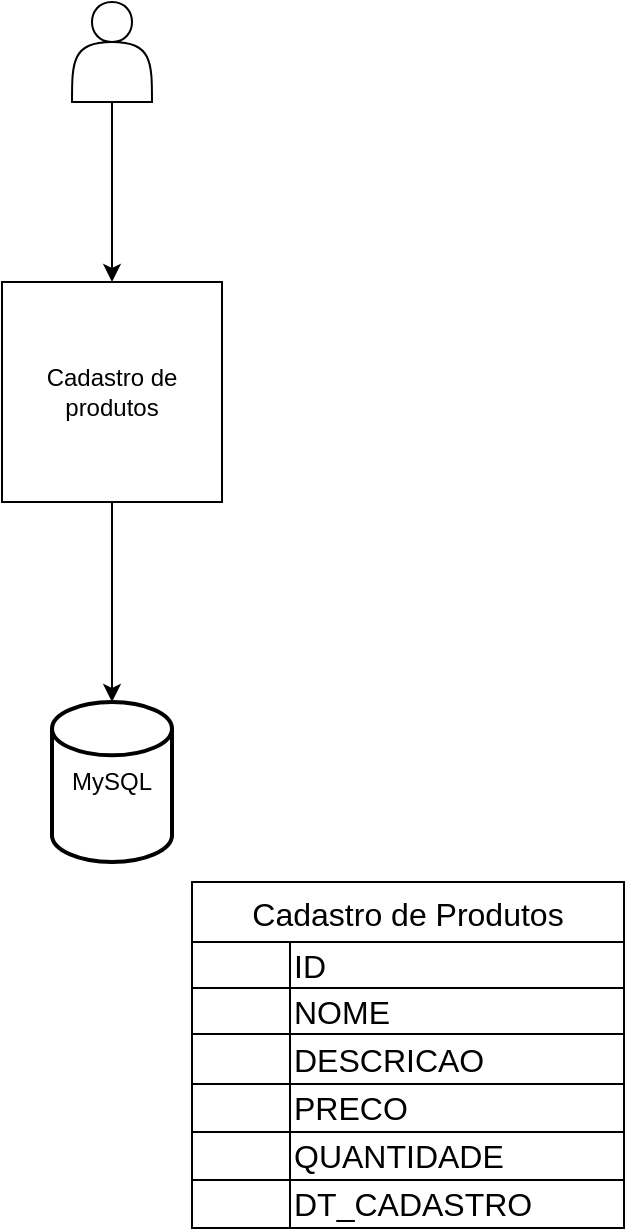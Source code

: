 <mxfile version="21.3.4" type="github">
  <diagram name="Página-1" id="FYMTjBYePlC2DOv42e8Q">
    <mxGraphModel dx="739" dy="708" grid="1" gridSize="10" guides="1" tooltips="1" connect="1" arrows="1" fold="1" page="1" pageScale="1" pageWidth="827" pageHeight="1169" math="0" shadow="0">
      <root>
        <mxCell id="0" />
        <mxCell id="1" parent="0" />
        <mxCell id="qu1HSt9WwSII7SMBcl9J-1" value="MySQL" style="strokeWidth=2;html=1;shape=mxgraph.flowchart.database;whiteSpace=wrap;" vertex="1" parent="1">
          <mxGeometry x="310" y="420" width="60" height="80" as="geometry" />
        </mxCell>
        <mxCell id="qu1HSt9WwSII7SMBcl9J-7" style="edgeStyle=orthogonalEdgeStyle;rounded=0;orthogonalLoop=1;jettySize=auto;html=1;entryX=0.5;entryY=0;entryDx=0;entryDy=0;entryPerimeter=0;" edge="1" parent="1" source="qu1HSt9WwSII7SMBcl9J-6" target="qu1HSt9WwSII7SMBcl9J-1">
          <mxGeometry relative="1" as="geometry" />
        </mxCell>
        <mxCell id="qu1HSt9WwSII7SMBcl9J-6" value="Cadastro de produtos" style="whiteSpace=wrap;html=1;aspect=fixed;" vertex="1" parent="1">
          <mxGeometry x="285" y="210" width="110" height="110" as="geometry" />
        </mxCell>
        <mxCell id="qu1HSt9WwSII7SMBcl9J-8" value="Cadastro de Produtos" style="shape=table;startSize=30;container=1;collapsible=0;childLayout=tableLayout;strokeColor=default;fontSize=16;" vertex="1" parent="1">
          <mxGeometry x="380" y="510" width="216" height="173" as="geometry" />
        </mxCell>
        <mxCell id="qu1HSt9WwSII7SMBcl9J-9" value="" style="shape=tableRow;horizontal=0;startSize=0;swimlaneHead=0;swimlaneBody=0;strokeColor=inherit;top=0;left=0;bottom=0;right=0;collapsible=0;dropTarget=0;fillColor=none;points=[[0,0.5],[1,0.5]];portConstraint=eastwest;fontSize=16;" vertex="1" parent="qu1HSt9WwSII7SMBcl9J-8">
          <mxGeometry y="30" width="216" height="23" as="geometry" />
        </mxCell>
        <mxCell id="qu1HSt9WwSII7SMBcl9J-10" value="" style="shape=partialRectangle;html=1;whiteSpace=wrap;connectable=0;strokeColor=inherit;overflow=hidden;fillColor=none;top=0;left=0;bottom=0;right=0;pointerEvents=1;fontSize=16;" vertex="1" parent="qu1HSt9WwSII7SMBcl9J-9">
          <mxGeometry width="49" height="23" as="geometry">
            <mxRectangle width="49" height="23" as="alternateBounds" />
          </mxGeometry>
        </mxCell>
        <mxCell id="qu1HSt9WwSII7SMBcl9J-11" value="ID" style="shape=partialRectangle;html=1;whiteSpace=wrap;connectable=0;strokeColor=inherit;overflow=hidden;fillColor=none;top=0;left=0;bottom=0;right=0;pointerEvents=1;fontSize=16;rowspan=1;colspan=2;align=left;" vertex="1" parent="qu1HSt9WwSII7SMBcl9J-9">
          <mxGeometry x="49" width="167" height="23" as="geometry">
            <mxRectangle width="52" height="23" as="alternateBounds" />
          </mxGeometry>
        </mxCell>
        <mxCell id="qu1HSt9WwSII7SMBcl9J-12" value="" style="shape=partialRectangle;html=1;whiteSpace=wrap;connectable=0;strokeColor=inherit;overflow=hidden;fillColor=none;top=0;left=0;bottom=0;right=0;pointerEvents=1;fontSize=16;" vertex="1" visible="0" parent="qu1HSt9WwSII7SMBcl9J-9">
          <mxGeometry x="101" width="115" height="23" as="geometry">
            <mxRectangle width="115" height="23" as="alternateBounds" />
          </mxGeometry>
        </mxCell>
        <mxCell id="qu1HSt9WwSII7SMBcl9J-13" value="" style="shape=tableRow;horizontal=0;startSize=0;swimlaneHead=0;swimlaneBody=0;strokeColor=inherit;top=0;left=0;bottom=0;right=0;collapsible=0;dropTarget=0;fillColor=none;points=[[0,0.5],[1,0.5]];portConstraint=eastwest;fontSize=16;" vertex="1" parent="qu1HSt9WwSII7SMBcl9J-8">
          <mxGeometry y="53" width="216" height="23" as="geometry" />
        </mxCell>
        <mxCell id="qu1HSt9WwSII7SMBcl9J-14" value="" style="shape=partialRectangle;html=1;whiteSpace=wrap;connectable=0;strokeColor=inherit;overflow=hidden;fillColor=none;top=0;left=0;bottom=0;right=0;pointerEvents=1;fontSize=16;" vertex="1" parent="qu1HSt9WwSII7SMBcl9J-13">
          <mxGeometry width="49" height="23" as="geometry">
            <mxRectangle width="49" height="23" as="alternateBounds" />
          </mxGeometry>
        </mxCell>
        <mxCell id="qu1HSt9WwSII7SMBcl9J-15" value="NOME" style="shape=partialRectangle;html=1;whiteSpace=wrap;connectable=0;strokeColor=inherit;overflow=hidden;fillColor=none;top=0;left=0;bottom=0;right=0;pointerEvents=1;fontSize=16;rowspan=1;colspan=2;align=left;" vertex="1" parent="qu1HSt9WwSII7SMBcl9J-13">
          <mxGeometry x="49" width="167" height="23" as="geometry">
            <mxRectangle width="52" height="23" as="alternateBounds" />
          </mxGeometry>
        </mxCell>
        <mxCell id="qu1HSt9WwSII7SMBcl9J-16" value="" style="shape=partialRectangle;html=1;whiteSpace=wrap;connectable=0;strokeColor=inherit;overflow=hidden;fillColor=none;top=0;left=0;bottom=0;right=0;pointerEvents=1;fontSize=16;" vertex="1" visible="0" parent="qu1HSt9WwSII7SMBcl9J-13">
          <mxGeometry x="101" width="115" height="23" as="geometry">
            <mxRectangle width="115" height="23" as="alternateBounds" />
          </mxGeometry>
        </mxCell>
        <mxCell id="qu1HSt9WwSII7SMBcl9J-31" style="shape=tableRow;horizontal=0;startSize=0;swimlaneHead=0;swimlaneBody=0;strokeColor=inherit;top=0;left=0;bottom=0;right=0;collapsible=0;dropTarget=0;fillColor=none;points=[[0,0.5],[1,0.5]];portConstraint=eastwest;fontSize=16;" vertex="1" parent="qu1HSt9WwSII7SMBcl9J-8">
          <mxGeometry y="76" width="216" height="25" as="geometry" />
        </mxCell>
        <mxCell id="qu1HSt9WwSII7SMBcl9J-32" style="shape=partialRectangle;html=1;whiteSpace=wrap;connectable=0;strokeColor=inherit;overflow=hidden;fillColor=none;top=0;left=0;bottom=0;right=0;pointerEvents=1;fontSize=16;" vertex="1" parent="qu1HSt9WwSII7SMBcl9J-31">
          <mxGeometry width="49" height="25" as="geometry">
            <mxRectangle width="49" height="25" as="alternateBounds" />
          </mxGeometry>
        </mxCell>
        <mxCell id="qu1HSt9WwSII7SMBcl9J-33" value="DESCRICAO" style="shape=partialRectangle;html=1;whiteSpace=wrap;connectable=0;strokeColor=inherit;overflow=hidden;fillColor=none;top=0;left=0;bottom=0;right=0;pointerEvents=1;fontSize=16;rowspan=1;colspan=2;align=left;" vertex="1" parent="qu1HSt9WwSII7SMBcl9J-31">
          <mxGeometry x="49" width="167" height="25" as="geometry">
            <mxRectangle width="52" height="25" as="alternateBounds" />
          </mxGeometry>
        </mxCell>
        <mxCell id="qu1HSt9WwSII7SMBcl9J-34" style="shape=partialRectangle;html=1;whiteSpace=wrap;connectable=0;strokeColor=inherit;overflow=hidden;fillColor=none;top=0;left=0;bottom=0;right=0;pointerEvents=1;fontSize=16;" vertex="1" visible="0" parent="qu1HSt9WwSII7SMBcl9J-31">
          <mxGeometry x="101" width="115" height="25" as="geometry">
            <mxRectangle width="115" height="25" as="alternateBounds" />
          </mxGeometry>
        </mxCell>
        <mxCell id="qu1HSt9WwSII7SMBcl9J-35" style="shape=tableRow;horizontal=0;startSize=0;swimlaneHead=0;swimlaneBody=0;strokeColor=inherit;top=0;left=0;bottom=0;right=0;collapsible=0;dropTarget=0;fillColor=none;points=[[0,0.5],[1,0.5]];portConstraint=eastwest;fontSize=16;" vertex="1" parent="qu1HSt9WwSII7SMBcl9J-8">
          <mxGeometry y="101" width="216" height="24" as="geometry" />
        </mxCell>
        <mxCell id="qu1HSt9WwSII7SMBcl9J-36" style="shape=partialRectangle;html=1;whiteSpace=wrap;connectable=0;strokeColor=inherit;overflow=hidden;fillColor=none;top=0;left=0;bottom=0;right=0;pointerEvents=1;fontSize=16;" vertex="1" parent="qu1HSt9WwSII7SMBcl9J-35">
          <mxGeometry width="49" height="24" as="geometry">
            <mxRectangle width="49" height="24" as="alternateBounds" />
          </mxGeometry>
        </mxCell>
        <mxCell id="qu1HSt9WwSII7SMBcl9J-37" value="PRECO" style="shape=partialRectangle;html=1;whiteSpace=wrap;connectable=0;strokeColor=inherit;overflow=hidden;fillColor=none;top=0;left=0;bottom=0;right=0;pointerEvents=1;fontSize=16;rowspan=1;colspan=2;align=left;" vertex="1" parent="qu1HSt9WwSII7SMBcl9J-35">
          <mxGeometry x="49" width="167" height="24" as="geometry">
            <mxRectangle width="52" height="24" as="alternateBounds" />
          </mxGeometry>
        </mxCell>
        <mxCell id="qu1HSt9WwSII7SMBcl9J-38" style="shape=partialRectangle;html=1;whiteSpace=wrap;connectable=0;strokeColor=inherit;overflow=hidden;fillColor=none;top=0;left=0;bottom=0;right=0;pointerEvents=1;fontSize=16;" vertex="1" visible="0" parent="qu1HSt9WwSII7SMBcl9J-35">
          <mxGeometry x="101" width="115" height="24" as="geometry">
            <mxRectangle width="115" height="24" as="alternateBounds" />
          </mxGeometry>
        </mxCell>
        <mxCell id="qu1HSt9WwSII7SMBcl9J-17" value="" style="shape=tableRow;horizontal=0;startSize=0;swimlaneHead=0;swimlaneBody=0;strokeColor=inherit;top=0;left=0;bottom=0;right=0;collapsible=0;dropTarget=0;fillColor=none;points=[[0,0.5],[1,0.5]];portConstraint=eastwest;fontSize=16;" vertex="1" parent="qu1HSt9WwSII7SMBcl9J-8">
          <mxGeometry y="125" width="216" height="24" as="geometry" />
        </mxCell>
        <mxCell id="qu1HSt9WwSII7SMBcl9J-18" value="" style="shape=partialRectangle;html=1;whiteSpace=wrap;connectable=0;strokeColor=inherit;overflow=hidden;fillColor=none;top=0;left=0;bottom=0;right=0;pointerEvents=1;fontSize=16;" vertex="1" parent="qu1HSt9WwSII7SMBcl9J-17">
          <mxGeometry width="49" height="24" as="geometry">
            <mxRectangle width="49" height="24" as="alternateBounds" />
          </mxGeometry>
        </mxCell>
        <mxCell id="qu1HSt9WwSII7SMBcl9J-19" value="QUANTIDADE" style="shape=partialRectangle;html=1;whiteSpace=wrap;connectable=0;strokeColor=inherit;overflow=hidden;fillColor=none;top=0;left=0;bottom=0;right=0;pointerEvents=1;fontSize=16;rowspan=1;colspan=2;align=left;" vertex="1" parent="qu1HSt9WwSII7SMBcl9J-17">
          <mxGeometry x="49" width="167" height="24" as="geometry">
            <mxRectangle width="52" height="24" as="alternateBounds" />
          </mxGeometry>
        </mxCell>
        <mxCell id="qu1HSt9WwSII7SMBcl9J-20" value="" style="shape=partialRectangle;html=1;whiteSpace=wrap;connectable=0;strokeColor=inherit;overflow=hidden;fillColor=none;top=0;left=0;bottom=0;right=0;pointerEvents=1;fontSize=16;" vertex="1" visible="0" parent="qu1HSt9WwSII7SMBcl9J-17">
          <mxGeometry x="101" width="115" height="24" as="geometry">
            <mxRectangle width="115" height="24" as="alternateBounds" />
          </mxGeometry>
        </mxCell>
        <mxCell id="qu1HSt9WwSII7SMBcl9J-47" style="shape=tableRow;horizontal=0;startSize=0;swimlaneHead=0;swimlaneBody=0;strokeColor=inherit;top=0;left=0;bottom=0;right=0;collapsible=0;dropTarget=0;fillColor=none;points=[[0,0.5],[1,0.5]];portConstraint=eastwest;fontSize=16;" vertex="1" parent="qu1HSt9WwSII7SMBcl9J-8">
          <mxGeometry y="149" width="216" height="24" as="geometry" />
        </mxCell>
        <mxCell id="qu1HSt9WwSII7SMBcl9J-48" style="shape=partialRectangle;html=1;whiteSpace=wrap;connectable=0;strokeColor=inherit;overflow=hidden;fillColor=none;top=0;left=0;bottom=0;right=0;pointerEvents=1;fontSize=16;" vertex="1" parent="qu1HSt9WwSII7SMBcl9J-47">
          <mxGeometry width="49" height="24" as="geometry">
            <mxRectangle width="49" height="24" as="alternateBounds" />
          </mxGeometry>
        </mxCell>
        <mxCell id="qu1HSt9WwSII7SMBcl9J-49" value="DT_CADASTRO" style="shape=partialRectangle;html=1;whiteSpace=wrap;connectable=0;strokeColor=inherit;overflow=hidden;fillColor=none;top=0;left=0;bottom=0;right=0;pointerEvents=1;fontSize=16;align=left;rowspan=1;colspan=2;" vertex="1" parent="qu1HSt9WwSII7SMBcl9J-47">
          <mxGeometry x="49" width="167" height="24" as="geometry">
            <mxRectangle width="52" height="24" as="alternateBounds" />
          </mxGeometry>
        </mxCell>
        <mxCell id="qu1HSt9WwSII7SMBcl9J-50" style="shape=partialRectangle;html=1;whiteSpace=wrap;connectable=0;strokeColor=inherit;overflow=hidden;fillColor=none;top=0;left=0;bottom=0;right=0;pointerEvents=1;fontSize=16;" vertex="1" visible="0" parent="qu1HSt9WwSII7SMBcl9J-47">
          <mxGeometry x="101" width="115" height="24" as="geometry">
            <mxRectangle width="115" height="24" as="alternateBounds" />
          </mxGeometry>
        </mxCell>
        <mxCell id="qu1HSt9WwSII7SMBcl9J-53" style="edgeStyle=orthogonalEdgeStyle;rounded=0;orthogonalLoop=1;jettySize=auto;html=1;entryX=0.5;entryY=0;entryDx=0;entryDy=0;" edge="1" parent="1" source="qu1HSt9WwSII7SMBcl9J-52" target="qu1HSt9WwSII7SMBcl9J-6">
          <mxGeometry relative="1" as="geometry" />
        </mxCell>
        <mxCell id="qu1HSt9WwSII7SMBcl9J-52" value="" style="shape=actor;whiteSpace=wrap;html=1;" vertex="1" parent="1">
          <mxGeometry x="320" y="70" width="40" height="50" as="geometry" />
        </mxCell>
      </root>
    </mxGraphModel>
  </diagram>
</mxfile>
